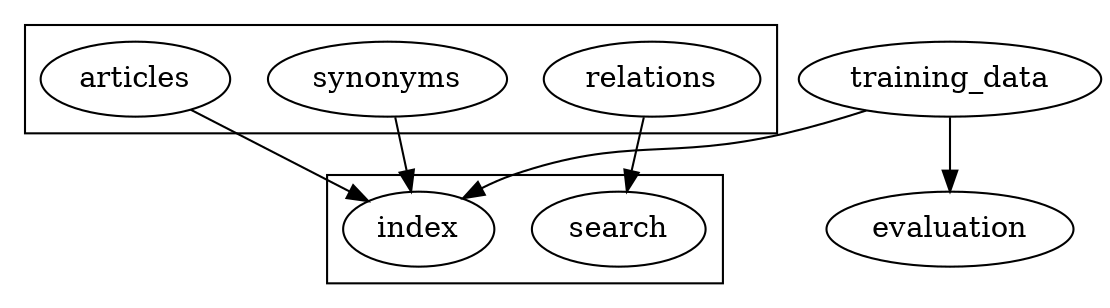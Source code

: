 digraph dataflow {
    subgraph cluster_pipeline {
        relations;
        synonyms;
        articles;
    }
    subgraph cluster_lucene {
        index;
        search;
    }
    training_data -> index;
    relations -> search;
    synonyms -> index;
    articles -> index;
    training_data -> evaluation;
}